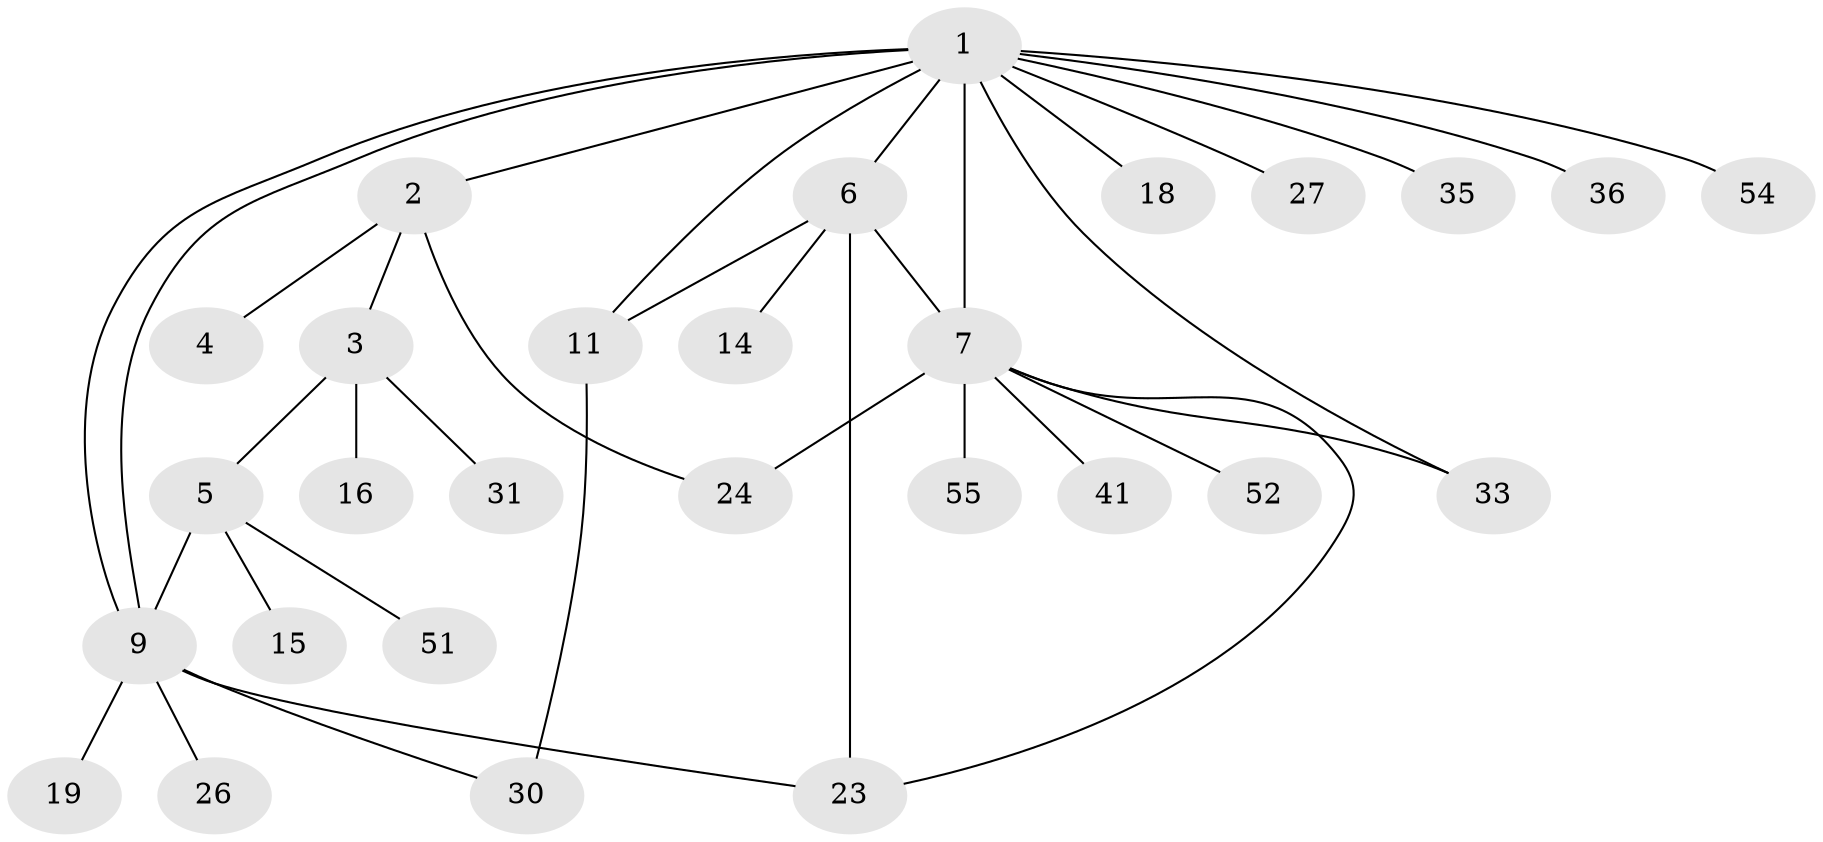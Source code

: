// original degree distribution, {13: 0.017543859649122806, 4: 0.05263157894736842, 1: 0.5964912280701754, 5: 0.05263157894736842, 8: 0.03508771929824561, 14: 0.017543859649122806, 2: 0.15789473684210525, 3: 0.07017543859649122}
// Generated by graph-tools (version 1.1) at 2025/14/03/09/25 04:14:22]
// undirected, 28 vertices, 36 edges
graph export_dot {
graph [start="1"]
  node [color=gray90,style=filled];
  1 [super="+12"];
  2;
  3 [super="+8"];
  4;
  5;
  6 [super="+37+34+40"];
  7;
  9 [super="+10+17+46+56+39+49+44+25"];
  11;
  14;
  15;
  16;
  18;
  19;
  23 [super="+38+32"];
  24;
  26;
  27;
  30;
  31 [super="+43"];
  33 [super="+47"];
  35;
  36;
  41;
  51;
  52;
  54;
  55;
  1 -- 2;
  1 -- 6 [weight=2];
  1 -- 7;
  1 -- 9;
  1 -- 9;
  1 -- 11;
  1 -- 18;
  1 -- 27;
  1 -- 33;
  1 -- 35;
  1 -- 36;
  1 -- 54;
  2 -- 3;
  2 -- 4;
  2 -- 24;
  3 -- 5;
  3 -- 31;
  3 -- 16;
  5 -- 9 [weight=2];
  5 -- 15;
  5 -- 51;
  6 -- 7;
  6 -- 11;
  6 -- 14;
  6 -- 23;
  7 -- 24;
  7 -- 33;
  7 -- 41;
  7 -- 52;
  7 -- 55;
  7 -- 23;
  9 -- 19;
  9 -- 23;
  9 -- 30;
  9 -- 26;
  11 -- 30;
}
